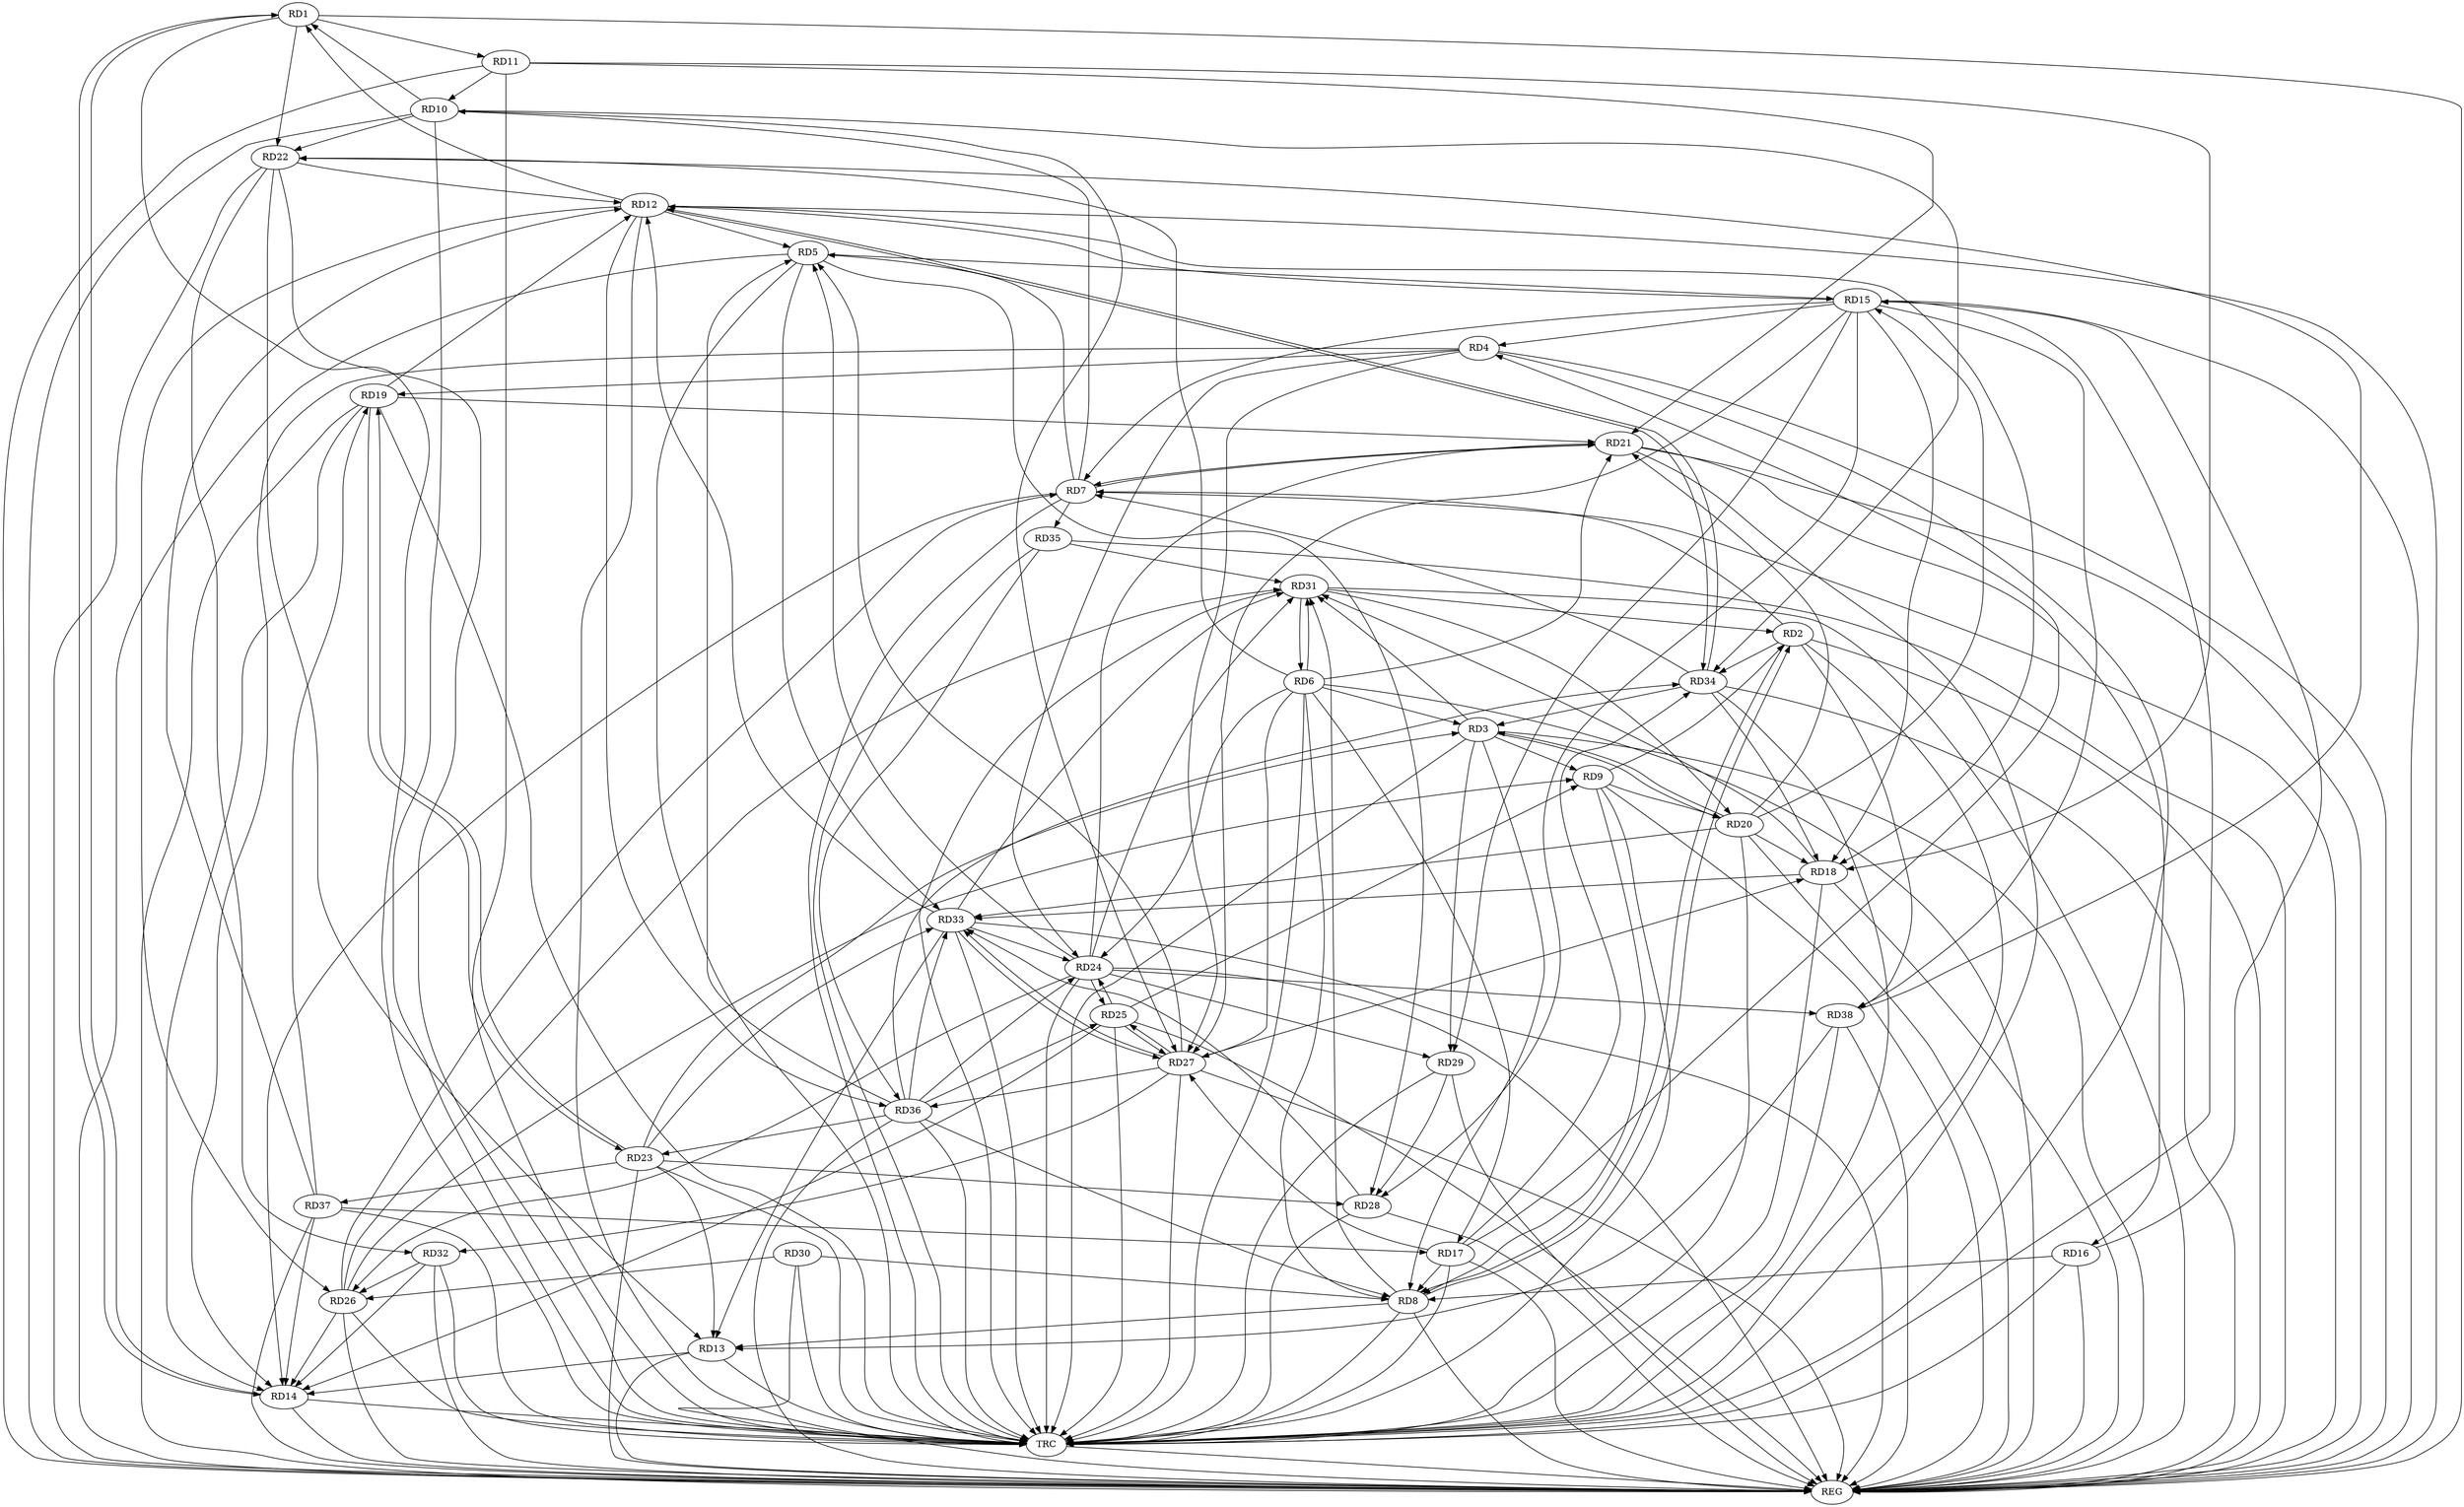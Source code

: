 strict digraph G {
  RD1 [ label="RD1" ];
  RD2 [ label="RD2" ];
  RD3 [ label="RD3" ];
  RD4 [ label="RD4" ];
  RD5 [ label="RD5" ];
  RD6 [ label="RD6" ];
  RD7 [ label="RD7" ];
  RD8 [ label="RD8" ];
  RD9 [ label="RD9" ];
  RD10 [ label="RD10" ];
  RD11 [ label="RD11" ];
  RD12 [ label="RD12" ];
  RD13 [ label="RD13" ];
  RD14 [ label="RD14" ];
  RD15 [ label="RD15" ];
  RD16 [ label="RD16" ];
  RD17 [ label="RD17" ];
  RD18 [ label="RD18" ];
  RD19 [ label="RD19" ];
  RD20 [ label="RD20" ];
  RD21 [ label="RD21" ];
  RD22 [ label="RD22" ];
  RD23 [ label="RD23" ];
  RD24 [ label="RD24" ];
  RD25 [ label="RD25" ];
  RD26 [ label="RD26" ];
  RD27 [ label="RD27" ];
  RD28 [ label="RD28" ];
  RD29 [ label="RD29" ];
  RD30 [ label="RD30" ];
  RD31 [ label="RD31" ];
  RD32 [ label="RD32" ];
  RD33 [ label="RD33" ];
  RD34 [ label="RD34" ];
  RD35 [ label="RD35" ];
  RD36 [ label="RD36" ];
  RD37 [ label="RD37" ];
  RD38 [ label="RD38" ];
  REG [ label="REG" ];
  TRC [ label="TRC" ];
  RD10 -> RD1;
  RD1 -> RD11;
  RD12 -> RD1;
  RD1 -> RD14;
  RD14 -> RD1;
  RD1 -> RD22;
  RD2 -> RD7;
  RD2 -> RD8;
  RD8 -> RD2;
  RD9 -> RD2;
  RD31 -> RD2;
  RD2 -> RD34;
  RD2 -> RD38;
  RD6 -> RD3;
  RD3 -> RD8;
  RD3 -> RD9;
  RD3 -> RD20;
  RD20 -> RD3;
  RD23 -> RD3;
  RD3 -> RD29;
  RD3 -> RD31;
  RD34 -> RD3;
  RD4 -> RD14;
  RD15 -> RD4;
  RD17 -> RD4;
  RD4 -> RD19;
  RD4 -> RD24;
  RD4 -> RD27;
  RD7 -> RD5;
  RD12 -> RD5;
  RD5 -> RD15;
  RD24 -> RD5;
  RD27 -> RD5;
  RD5 -> RD28;
  RD5 -> RD33;
  RD36 -> RD5;
  RD6 -> RD8;
  RD6 -> RD17;
  RD6 -> RD21;
  RD6 -> RD22;
  RD6 -> RD24;
  RD6 -> RD27;
  RD6 -> RD31;
  RD31 -> RD6;
  RD7 -> RD10;
  RD7 -> RD14;
  RD15 -> RD7;
  RD7 -> RD21;
  RD21 -> RD7;
  RD26 -> RD7;
  RD34 -> RD7;
  RD7 -> RD35;
  RD9 -> RD8;
  RD8 -> RD13;
  RD16 -> RD8;
  RD17 -> RD8;
  RD30 -> RD8;
  RD8 -> RD31;
  RD36 -> RD8;
  RD9 -> RD20;
  RD25 -> RD9;
  RD26 -> RD9;
  RD11 -> RD10;
  RD10 -> RD22;
  RD10 -> RD27;
  RD10 -> RD34;
  RD11 -> RD18;
  RD11 -> RD21;
  RD15 -> RD12;
  RD12 -> RD18;
  RD19 -> RD12;
  RD22 -> RD12;
  RD12 -> RD26;
  RD33 -> RD12;
  RD12 -> RD34;
  RD34 -> RD12;
  RD12 -> RD36;
  RD37 -> RD12;
  RD13 -> RD14;
  RD22 -> RD13;
  RD23 -> RD13;
  RD33 -> RD13;
  RD38 -> RD13;
  RD19 -> RD14;
  RD25 -> RD14;
  RD26 -> RD14;
  RD32 -> RD14;
  RD37 -> RD14;
  RD16 -> RD15;
  RD15 -> RD18;
  RD20 -> RD15;
  RD15 -> RD27;
  RD15 -> RD28;
  RD15 -> RD29;
  RD15 -> RD38;
  RD21 -> RD16;
  RD17 -> RD27;
  RD17 -> RD34;
  RD37 -> RD17;
  RD20 -> RD18;
  RD27 -> RD18;
  RD18 -> RD31;
  RD18 -> RD33;
  RD34 -> RD18;
  RD19 -> RD21;
  RD19 -> RD23;
  RD23 -> RD19;
  RD37 -> RD19;
  RD20 -> RD21;
  RD31 -> RD20;
  RD20 -> RD33;
  RD24 -> RD21;
  RD22 -> RD32;
  RD38 -> RD22;
  RD23 -> RD28;
  RD23 -> RD33;
  RD36 -> RD23;
  RD23 -> RD37;
  RD24 -> RD25;
  RD25 -> RD24;
  RD24 -> RD26;
  RD24 -> RD29;
  RD24 -> RD31;
  RD33 -> RD24;
  RD36 -> RD24;
  RD24 -> RD38;
  RD25 -> RD27;
  RD27 -> RD25;
  RD36 -> RD25;
  RD30 -> RD26;
  RD26 -> RD31;
  RD32 -> RD26;
  RD27 -> RD32;
  RD27 -> RD33;
  RD33 -> RD27;
  RD27 -> RD36;
  RD29 -> RD28;
  RD28 -> RD33;
  RD33 -> RD31;
  RD35 -> RD31;
  RD36 -> RD33;
  RD36 -> RD34;
  RD35 -> RD36;
  RD1 -> REG;
  RD2 -> REG;
  RD3 -> REG;
  RD4 -> REG;
  RD5 -> REG;
  RD6 -> REG;
  RD7 -> REG;
  RD8 -> REG;
  RD9 -> REG;
  RD10 -> REG;
  RD11 -> REG;
  RD12 -> REG;
  RD13 -> REG;
  RD14 -> REG;
  RD15 -> REG;
  RD16 -> REG;
  RD17 -> REG;
  RD18 -> REG;
  RD19 -> REG;
  RD20 -> REG;
  RD21 -> REG;
  RD22 -> REG;
  RD23 -> REG;
  RD24 -> REG;
  RD25 -> REG;
  RD26 -> REG;
  RD27 -> REG;
  RD28 -> REG;
  RD29 -> REG;
  RD30 -> REG;
  RD31 -> REG;
  RD32 -> REG;
  RD33 -> REG;
  RD34 -> REG;
  RD35 -> REG;
  RD36 -> REG;
  RD37 -> REG;
  RD38 -> REG;
  RD1 -> TRC;
  RD2 -> TRC;
  RD3 -> TRC;
  RD4 -> TRC;
  RD5 -> TRC;
  RD6 -> TRC;
  RD7 -> TRC;
  RD8 -> TRC;
  RD9 -> TRC;
  RD10 -> TRC;
  RD11 -> TRC;
  RD12 -> TRC;
  RD13 -> TRC;
  RD14 -> TRC;
  RD15 -> TRC;
  RD16 -> TRC;
  RD17 -> TRC;
  RD18 -> TRC;
  RD19 -> TRC;
  RD20 -> TRC;
  RD21 -> TRC;
  RD22 -> TRC;
  RD23 -> TRC;
  RD24 -> TRC;
  RD25 -> TRC;
  RD26 -> TRC;
  RD27 -> TRC;
  RD28 -> TRC;
  RD29 -> TRC;
  RD30 -> TRC;
  RD31 -> TRC;
  RD32 -> TRC;
  RD33 -> TRC;
  RD34 -> TRC;
  RD35 -> TRC;
  RD36 -> TRC;
  RD37 -> TRC;
  RD38 -> TRC;
  TRC -> REG;
}
